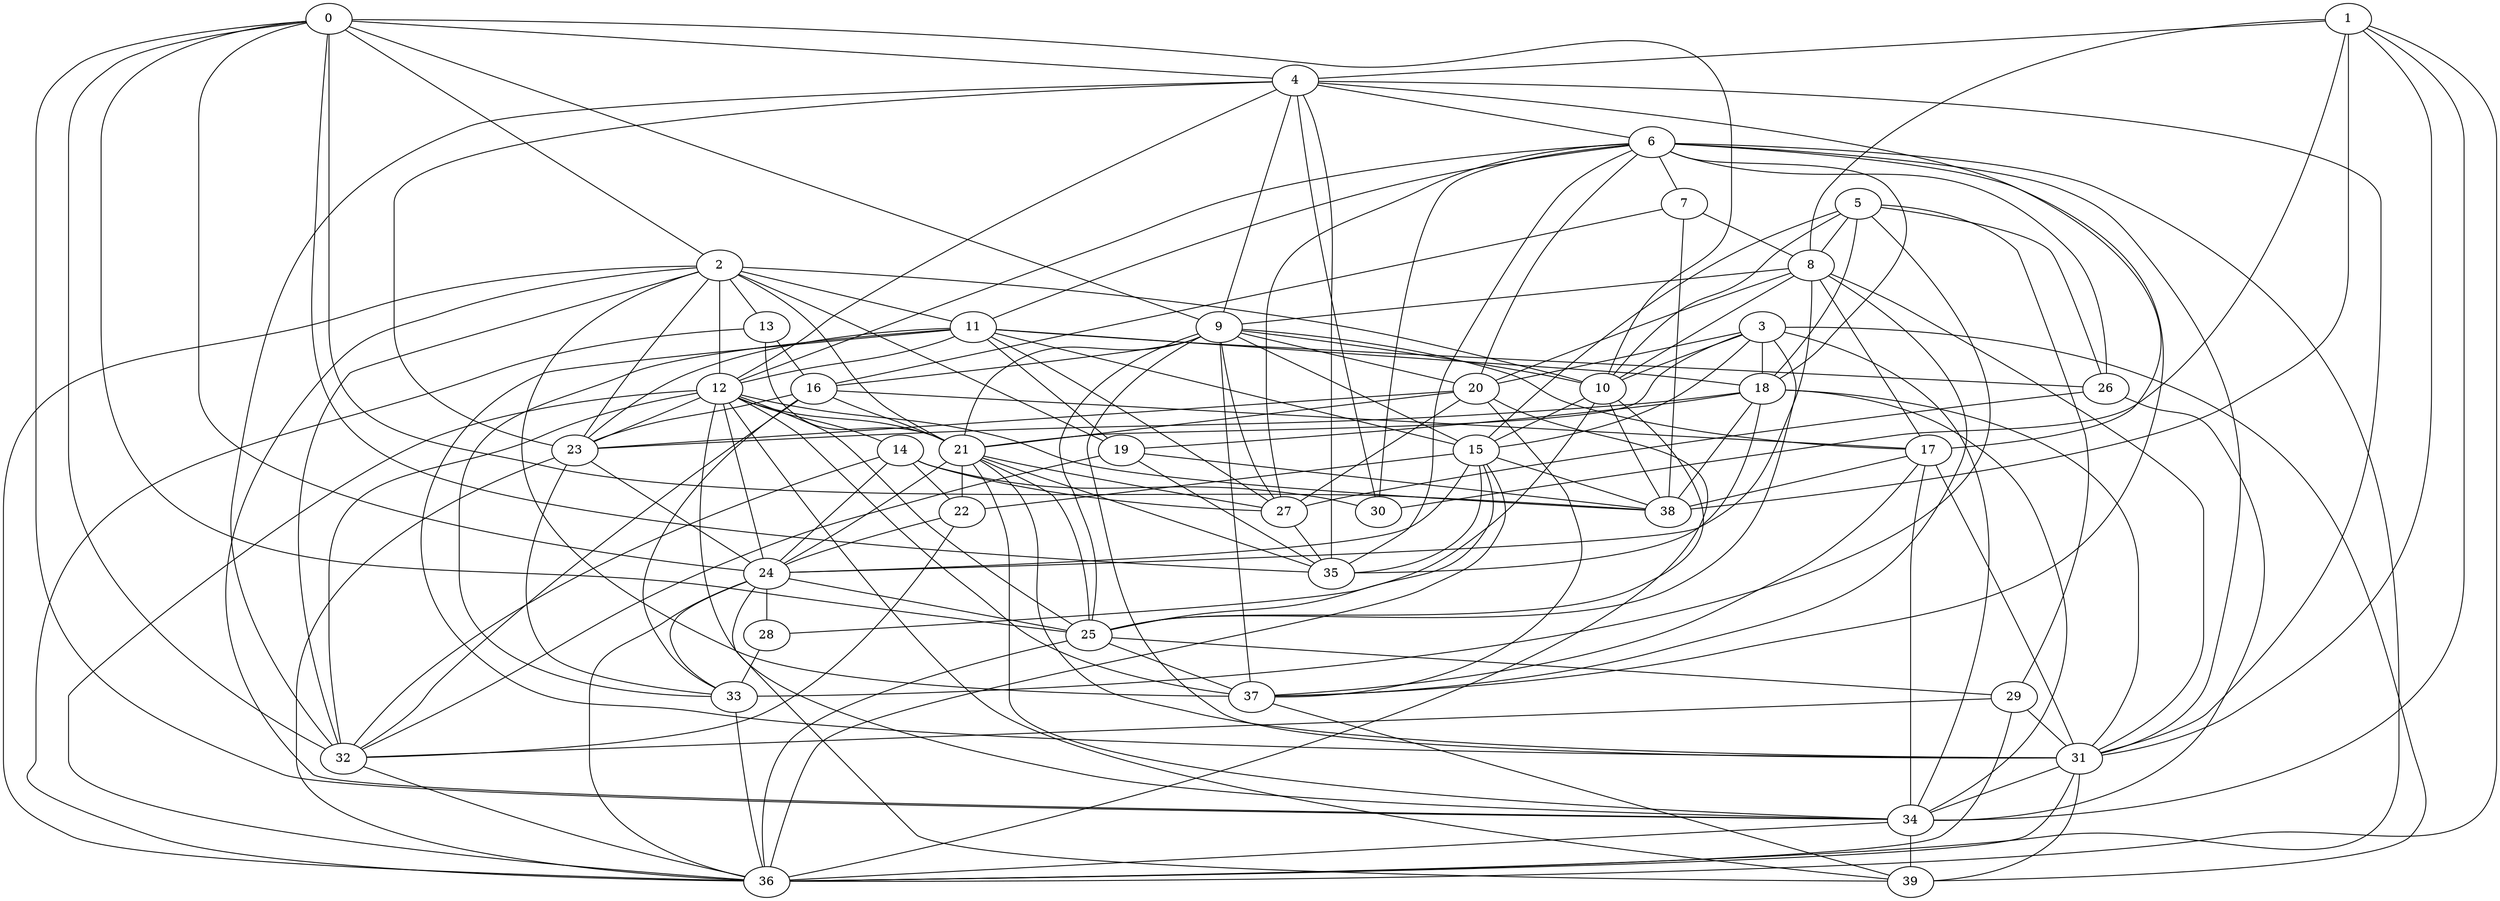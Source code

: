 strict graph  {
0;
1;
2;
3;
4;
5;
6;
7;
8;
9;
10;
11;
12;
13;
14;
15;
16;
17;
18;
19;
20;
21;
22;
23;
24;
25;
26;
27;
28;
29;
30;
31;
32;
33;
34;
35;
36;
37;
38;
39;
0 -- 25  [weight=5000];
0 -- 10  [weight=3000];
0 -- 38  [weight=4000];
0 -- 4  [weight=7000];
0 -- 24  [weight=1000];
0 -- 35  [weight=3000];
0 -- 34  [weight=4000];
0 -- 2  [weight=4000];
0 -- 32  [weight=2000];
0 -- 9  [weight=4000];
1 -- 31  [weight=2000];
1 -- 34  [weight=1000];
1 -- 4  [weight=3000];
1 -- 38  [weight=5000];
1 -- 36  [weight=5000];
1 -- 30  [weight=6000];
1 -- 8  [weight=2000];
2 -- 21  [weight=6000];
2 -- 37  [weight=3000];
2 -- 11  [weight=7000];
2 -- 10  [weight=4000];
2 -- 36  [weight=5000];
2 -- 13  [weight=2000];
2 -- 19  [weight=3000];
2 -- 23  [weight=5000];
2 -- 34  [weight=1000];
2 -- 12  [weight=6000];
2 -- 32  [weight=7000];
3 -- 25  [weight=2000];
3 -- 39  [weight=6000];
3 -- 10  [weight=4000];
3 -- 15  [weight=6000];
3 -- 18  [weight=7000];
3 -- 21  [weight=6000];
3 -- 20  [weight=2000];
3 -- 34  [weight=2000];
4 -- 23  [weight=7000];
4 -- 35  [weight=7000];
4 -- 32  [weight=6000];
4 -- 6  [weight=7000];
4 -- 31  [weight=2000];
4 -- 9  [weight=1000];
4 -- 30  [weight=5000];
4 -- 17  [weight=2000];
4 -- 12  [weight=4000];
5 -- 26  [weight=1000];
5 -- 33  [weight=5000];
5 -- 15  [weight=5000];
5 -- 10  [weight=4000];
5 -- 29  [weight=1000];
5 -- 18  [weight=6000];
5 -- 8  [weight=6000];
6 -- 35  [weight=3000];
6 -- 7  [weight=2000];
6 -- 18  [weight=7000];
6 -- 26  [weight=5000];
6 -- 30  [weight=5000];
6 -- 12  [weight=1000];
6 -- 37  [weight=7000];
6 -- 27  [weight=3000];
6 -- 20  [weight=5000];
6 -- 31  [weight=5000];
6 -- 36  [weight=6000];
6 -- 11  [weight=1000];
7 -- 38  [weight=6000];
7 -- 16  [weight=5000];
7 -- 8  [weight=2000];
8 -- 10  [weight=2000];
8 -- 31  [weight=7000];
8 -- 20  [weight=6000];
8 -- 24  [weight=4000];
8 -- 37  [weight=1000];
8 -- 17  [weight=2000];
8 -- 9  [weight=7000];
9 -- 10  [weight=5000];
9 -- 37  [weight=2000];
9 -- 25  [weight=3000];
9 -- 16  [weight=2000];
9 -- 21  [weight=3000];
9 -- 15  [weight=3000];
9 -- 17  [weight=4000];
9 -- 31  [weight=3000];
9 -- 20  [weight=2000];
9 -- 27  [weight=5000];
10 -- 15  [weight=5000];
10 -- 25  [weight=3000];
10 -- 38  [weight=2000];
10 -- 28  [weight=1000];
11 -- 18  [weight=2000];
11 -- 19  [weight=1000];
11 -- 26  [weight=1000];
11 -- 15  [weight=2000];
11 -- 23  [weight=2000];
11 -- 31  [weight=2000];
11 -- 33  [weight=4000];
11 -- 27  [weight=3000];
11 -- 12  [weight=3000];
12 -- 37  [weight=7000];
12 -- 34  [weight=5000];
12 -- 21  [weight=4000];
12 -- 32  [weight=7000];
12 -- 39  [weight=2000];
12 -- 14  [weight=2000];
12 -- 38  [weight=2000];
12 -- 25  [weight=6000];
12 -- 23  [weight=4000];
12 -- 24  [weight=7000];
12 -- 36  [weight=3000];
13 -- 16  [weight=6000];
13 -- 21  [weight=2000];
13 -- 36  [weight=3000];
14 -- 22  [weight=3000];
14 -- 32  [weight=4000];
14 -- 27  [weight=4000];
14 -- 24  [weight=4000];
14 -- 30  [weight=1000];
15 -- 35  [weight=6000];
15 -- 25  [weight=1000];
15 -- 22  [weight=4000];
15 -- 24  [weight=5000];
15 -- 36  [weight=1000];
15 -- 38  [weight=7000];
16 -- 17  [weight=6000];
16 -- 23  [weight=3000];
16 -- 21  [weight=2000];
16 -- 32  [weight=3000];
16 -- 33  [weight=2000];
17 -- 37  [weight=3000];
17 -- 38  [weight=6000];
17 -- 34  [weight=5000];
17 -- 31  [weight=4000];
18 -- 19  [weight=5000];
18 -- 31  [weight=6000];
18 -- 34  [weight=4000];
18 -- 38  [weight=2000];
18 -- 35  [weight=2000];
18 -- 23  [weight=4000];
19 -- 38  [weight=2000];
19 -- 32  [weight=3000];
19 -- 35  [weight=2000];
20 -- 27  [weight=2000];
20 -- 21  [weight=4000];
20 -- 36  [weight=5000];
20 -- 37  [weight=2000];
20 -- 23  [weight=3000];
21 -- 34  [weight=6000];
21 -- 35  [weight=2000];
21 -- 27  [weight=2000];
21 -- 25  [weight=3000];
21 -- 22  [weight=4000];
21 -- 24  [weight=6000];
21 -- 31  [weight=5000];
22 -- 32  [weight=4000];
22 -- 24  [weight=6000];
23 -- 36  [weight=5000];
23 -- 24  [weight=3000];
23 -- 33  [weight=2000];
24 -- 39  [weight=7000];
24 -- 33  [weight=1000];
24 -- 36  [weight=3000];
24 -- 28  [weight=4000];
24 -- 25  [weight=2000];
25 -- 36  [weight=4000];
25 -- 29  [weight=4000];
25 -- 37  [weight=1000];
26 -- 34  [weight=3000];
26 -- 27  [weight=4000];
27 -- 35  [weight=2000];
28 -- 33  [weight=7000];
29 -- 31  [weight=2000];
29 -- 32  [weight=2000];
29 -- 36  [weight=7000];
31 -- 39  [weight=5000];
31 -- 36  [weight=4000];
31 -- 34  [weight=3000];
32 -- 36  [weight=3000];
33 -- 36  [weight=5000];
34 -- 36  [weight=2000];
34 -- 39  [weight=2000];
37 -- 39  [weight=1000];
}
